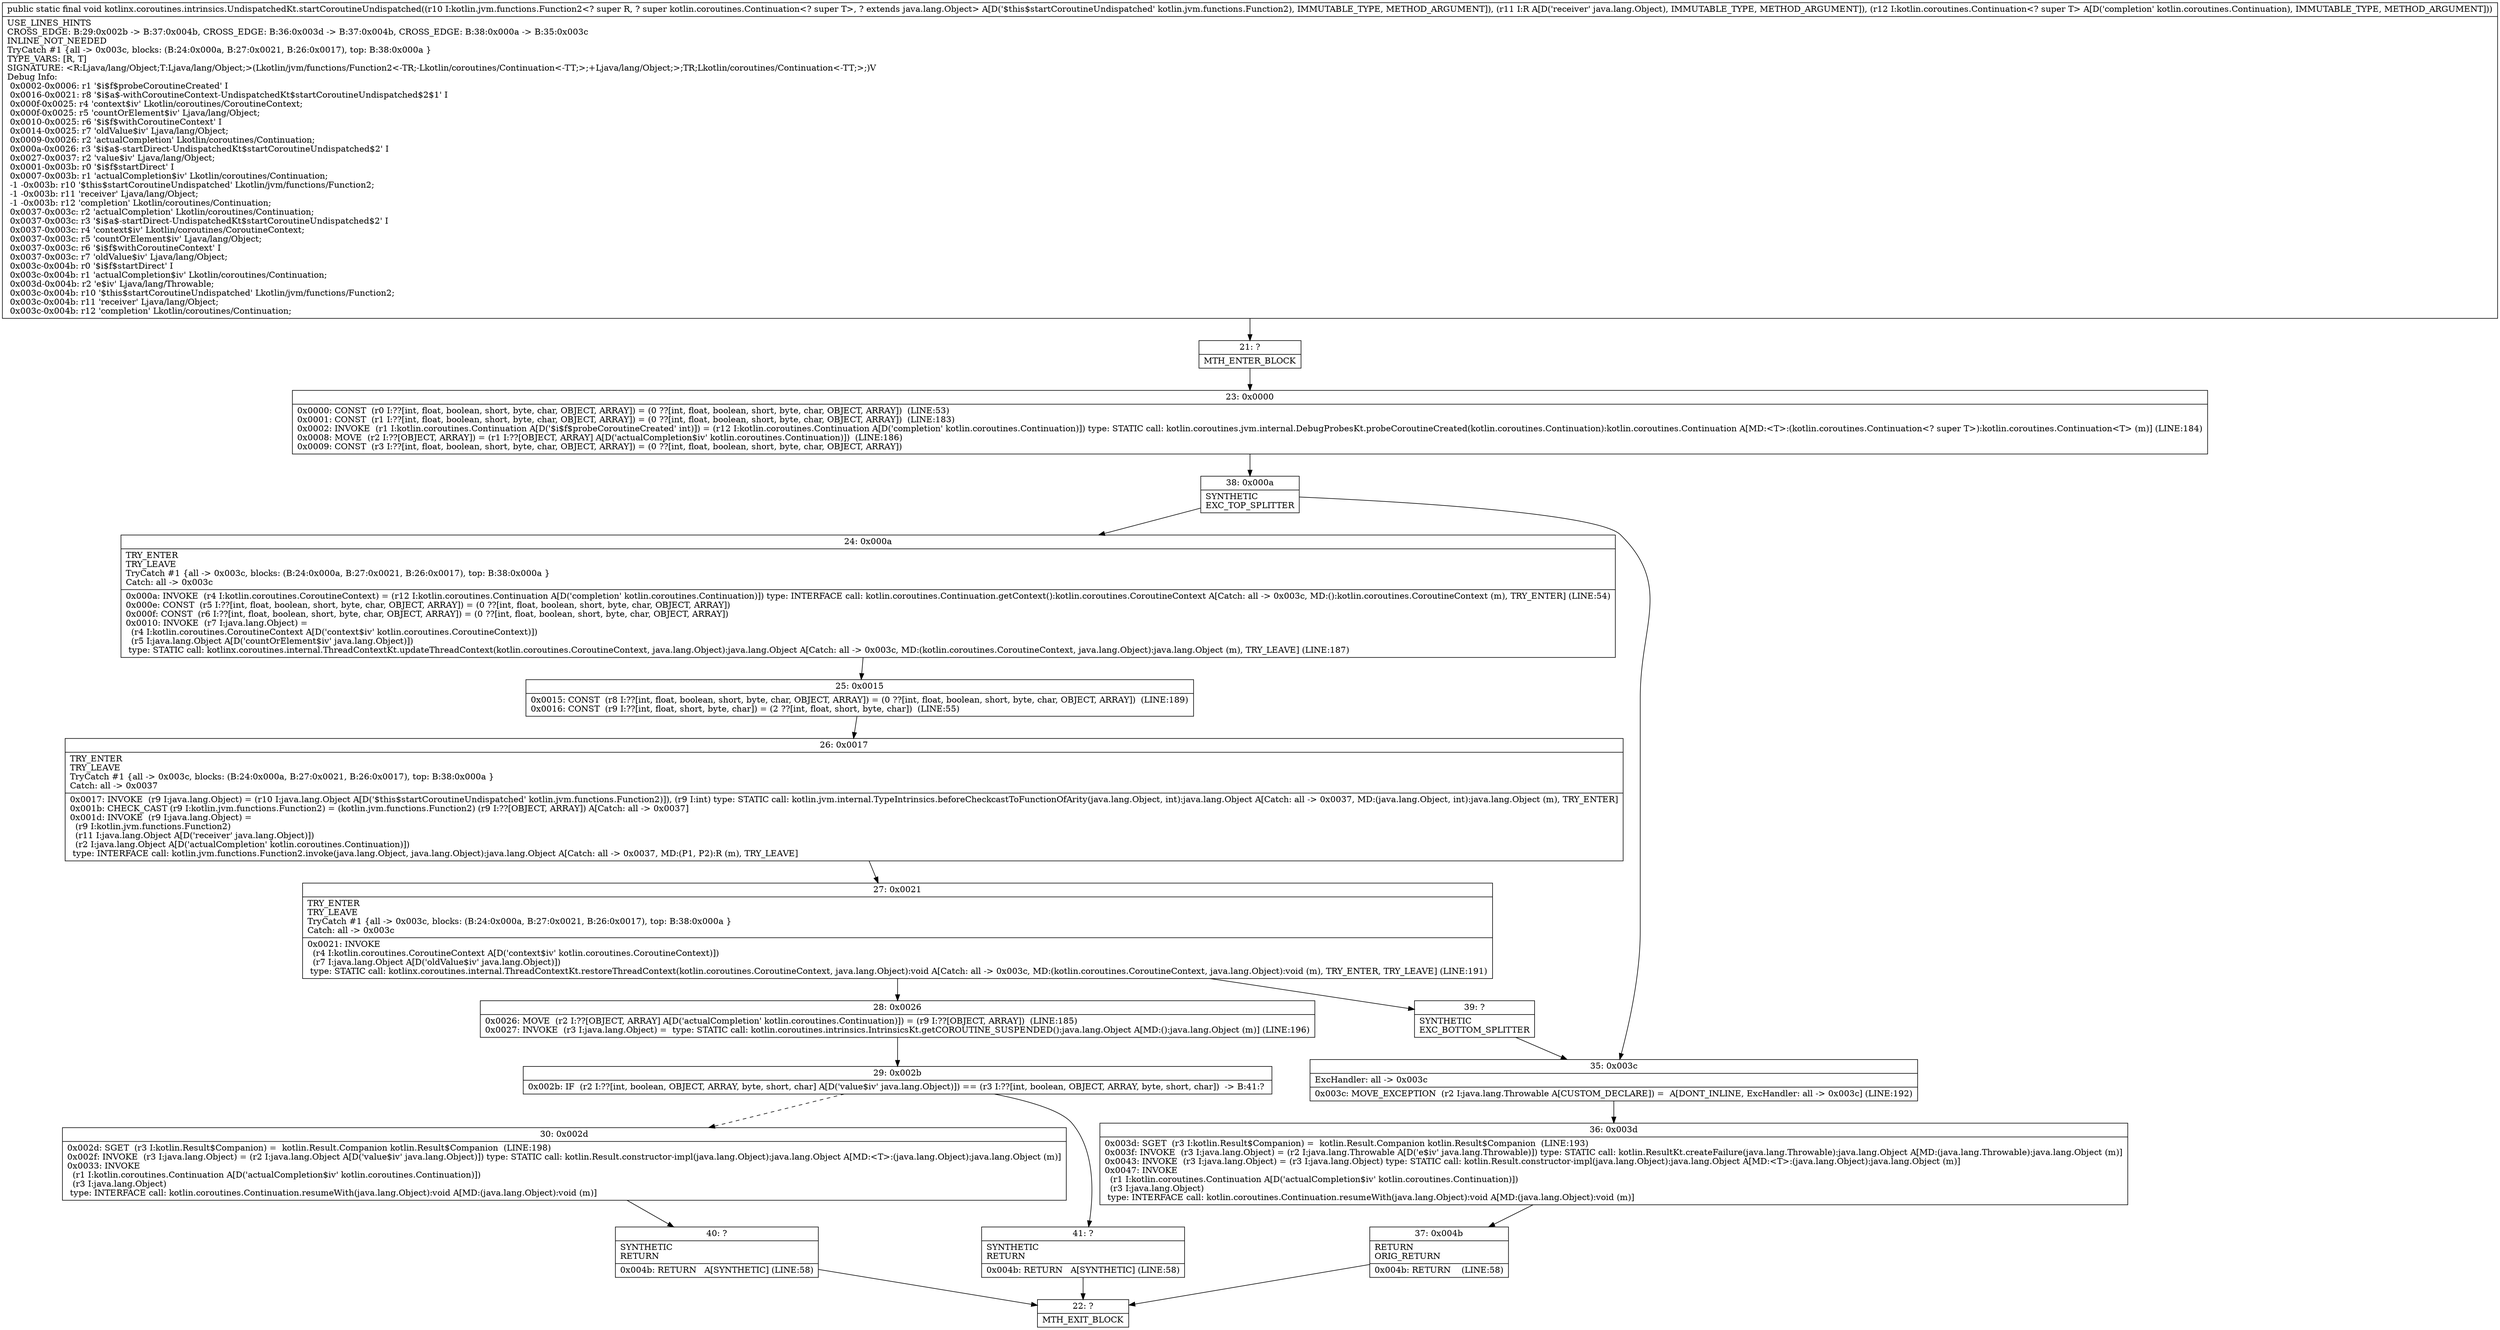 digraph "CFG forkotlinx.coroutines.intrinsics.UndispatchedKt.startCoroutineUndispatched(Lkotlin\/jvm\/functions\/Function2;Ljava\/lang\/Object;Lkotlin\/coroutines\/Continuation;)V" {
Node_21 [shape=record,label="{21\:\ ?|MTH_ENTER_BLOCK\l}"];
Node_23 [shape=record,label="{23\:\ 0x0000|0x0000: CONST  (r0 I:??[int, float, boolean, short, byte, char, OBJECT, ARRAY]) = (0 ??[int, float, boolean, short, byte, char, OBJECT, ARRAY])  (LINE:53)\l0x0001: CONST  (r1 I:??[int, float, boolean, short, byte, char, OBJECT, ARRAY]) = (0 ??[int, float, boolean, short, byte, char, OBJECT, ARRAY])  (LINE:183)\l0x0002: INVOKE  (r1 I:kotlin.coroutines.Continuation A[D('$i$f$probeCoroutineCreated' int)]) = (r12 I:kotlin.coroutines.Continuation A[D('completion' kotlin.coroutines.Continuation)]) type: STATIC call: kotlin.coroutines.jvm.internal.DebugProbesKt.probeCoroutineCreated(kotlin.coroutines.Continuation):kotlin.coroutines.Continuation A[MD:\<T\>:(kotlin.coroutines.Continuation\<? super T\>):kotlin.coroutines.Continuation\<T\> (m)] (LINE:184)\l0x0008: MOVE  (r2 I:??[OBJECT, ARRAY]) = (r1 I:??[OBJECT, ARRAY] A[D('actualCompletion$iv' kotlin.coroutines.Continuation)])  (LINE:186)\l0x0009: CONST  (r3 I:??[int, float, boolean, short, byte, char, OBJECT, ARRAY]) = (0 ??[int, float, boolean, short, byte, char, OBJECT, ARRAY]) \l}"];
Node_38 [shape=record,label="{38\:\ 0x000a|SYNTHETIC\lEXC_TOP_SPLITTER\l}"];
Node_24 [shape=record,label="{24\:\ 0x000a|TRY_ENTER\lTRY_LEAVE\lTryCatch #1 \{all \-\> 0x003c, blocks: (B:24:0x000a, B:27:0x0021, B:26:0x0017), top: B:38:0x000a \}\lCatch: all \-\> 0x003c\l|0x000a: INVOKE  (r4 I:kotlin.coroutines.CoroutineContext) = (r12 I:kotlin.coroutines.Continuation A[D('completion' kotlin.coroutines.Continuation)]) type: INTERFACE call: kotlin.coroutines.Continuation.getContext():kotlin.coroutines.CoroutineContext A[Catch: all \-\> 0x003c, MD:():kotlin.coroutines.CoroutineContext (m), TRY_ENTER] (LINE:54)\l0x000e: CONST  (r5 I:??[int, float, boolean, short, byte, char, OBJECT, ARRAY]) = (0 ??[int, float, boolean, short, byte, char, OBJECT, ARRAY]) \l0x000f: CONST  (r6 I:??[int, float, boolean, short, byte, char, OBJECT, ARRAY]) = (0 ??[int, float, boolean, short, byte, char, OBJECT, ARRAY]) \l0x0010: INVOKE  (r7 I:java.lang.Object) = \l  (r4 I:kotlin.coroutines.CoroutineContext A[D('context$iv' kotlin.coroutines.CoroutineContext)])\l  (r5 I:java.lang.Object A[D('countOrElement$iv' java.lang.Object)])\l type: STATIC call: kotlinx.coroutines.internal.ThreadContextKt.updateThreadContext(kotlin.coroutines.CoroutineContext, java.lang.Object):java.lang.Object A[Catch: all \-\> 0x003c, MD:(kotlin.coroutines.CoroutineContext, java.lang.Object):java.lang.Object (m), TRY_LEAVE] (LINE:187)\l}"];
Node_25 [shape=record,label="{25\:\ 0x0015|0x0015: CONST  (r8 I:??[int, float, boolean, short, byte, char, OBJECT, ARRAY]) = (0 ??[int, float, boolean, short, byte, char, OBJECT, ARRAY])  (LINE:189)\l0x0016: CONST  (r9 I:??[int, float, short, byte, char]) = (2 ??[int, float, short, byte, char])  (LINE:55)\l}"];
Node_26 [shape=record,label="{26\:\ 0x0017|TRY_ENTER\lTRY_LEAVE\lTryCatch #1 \{all \-\> 0x003c, blocks: (B:24:0x000a, B:27:0x0021, B:26:0x0017), top: B:38:0x000a \}\lCatch: all \-\> 0x0037\l|0x0017: INVOKE  (r9 I:java.lang.Object) = (r10 I:java.lang.Object A[D('$this$startCoroutineUndispatched' kotlin.jvm.functions.Function2)]), (r9 I:int) type: STATIC call: kotlin.jvm.internal.TypeIntrinsics.beforeCheckcastToFunctionOfArity(java.lang.Object, int):java.lang.Object A[Catch: all \-\> 0x0037, MD:(java.lang.Object, int):java.lang.Object (m), TRY_ENTER]\l0x001b: CHECK_CAST (r9 I:kotlin.jvm.functions.Function2) = (kotlin.jvm.functions.Function2) (r9 I:??[OBJECT, ARRAY]) A[Catch: all \-\> 0x0037]\l0x001d: INVOKE  (r9 I:java.lang.Object) = \l  (r9 I:kotlin.jvm.functions.Function2)\l  (r11 I:java.lang.Object A[D('receiver' java.lang.Object)])\l  (r2 I:java.lang.Object A[D('actualCompletion' kotlin.coroutines.Continuation)])\l type: INTERFACE call: kotlin.jvm.functions.Function2.invoke(java.lang.Object, java.lang.Object):java.lang.Object A[Catch: all \-\> 0x0037, MD:(P1, P2):R (m), TRY_LEAVE]\l}"];
Node_27 [shape=record,label="{27\:\ 0x0021|TRY_ENTER\lTRY_LEAVE\lTryCatch #1 \{all \-\> 0x003c, blocks: (B:24:0x000a, B:27:0x0021, B:26:0x0017), top: B:38:0x000a \}\lCatch: all \-\> 0x003c\l|0x0021: INVOKE  \l  (r4 I:kotlin.coroutines.CoroutineContext A[D('context$iv' kotlin.coroutines.CoroutineContext)])\l  (r7 I:java.lang.Object A[D('oldValue$iv' java.lang.Object)])\l type: STATIC call: kotlinx.coroutines.internal.ThreadContextKt.restoreThreadContext(kotlin.coroutines.CoroutineContext, java.lang.Object):void A[Catch: all \-\> 0x003c, MD:(kotlin.coroutines.CoroutineContext, java.lang.Object):void (m), TRY_ENTER, TRY_LEAVE] (LINE:191)\l}"];
Node_28 [shape=record,label="{28\:\ 0x0026|0x0026: MOVE  (r2 I:??[OBJECT, ARRAY] A[D('actualCompletion' kotlin.coroutines.Continuation)]) = (r9 I:??[OBJECT, ARRAY])  (LINE:185)\l0x0027: INVOKE  (r3 I:java.lang.Object) =  type: STATIC call: kotlin.coroutines.intrinsics.IntrinsicsKt.getCOROUTINE_SUSPENDED():java.lang.Object A[MD:():java.lang.Object (m)] (LINE:196)\l}"];
Node_29 [shape=record,label="{29\:\ 0x002b|0x002b: IF  (r2 I:??[int, boolean, OBJECT, ARRAY, byte, short, char] A[D('value$iv' java.lang.Object)]) == (r3 I:??[int, boolean, OBJECT, ARRAY, byte, short, char])  \-\> B:41:? \l}"];
Node_30 [shape=record,label="{30\:\ 0x002d|0x002d: SGET  (r3 I:kotlin.Result$Companion) =  kotlin.Result.Companion kotlin.Result$Companion  (LINE:198)\l0x002f: INVOKE  (r3 I:java.lang.Object) = (r2 I:java.lang.Object A[D('value$iv' java.lang.Object)]) type: STATIC call: kotlin.Result.constructor\-impl(java.lang.Object):java.lang.Object A[MD:\<T\>:(java.lang.Object):java.lang.Object (m)]\l0x0033: INVOKE  \l  (r1 I:kotlin.coroutines.Continuation A[D('actualCompletion$iv' kotlin.coroutines.Continuation)])\l  (r3 I:java.lang.Object)\l type: INTERFACE call: kotlin.coroutines.Continuation.resumeWith(java.lang.Object):void A[MD:(java.lang.Object):void (m)]\l}"];
Node_40 [shape=record,label="{40\:\ ?|SYNTHETIC\lRETURN\l|0x004b: RETURN   A[SYNTHETIC] (LINE:58)\l}"];
Node_22 [shape=record,label="{22\:\ ?|MTH_EXIT_BLOCK\l}"];
Node_41 [shape=record,label="{41\:\ ?|SYNTHETIC\lRETURN\l|0x004b: RETURN   A[SYNTHETIC] (LINE:58)\l}"];
Node_39 [shape=record,label="{39\:\ ?|SYNTHETIC\lEXC_BOTTOM_SPLITTER\l}"];
Node_35 [shape=record,label="{35\:\ 0x003c|ExcHandler: all \-\> 0x003c\l|0x003c: MOVE_EXCEPTION  (r2 I:java.lang.Throwable A[CUSTOM_DECLARE]) =  A[DONT_INLINE, ExcHandler: all \-\> 0x003c] (LINE:192)\l}"];
Node_36 [shape=record,label="{36\:\ 0x003d|0x003d: SGET  (r3 I:kotlin.Result$Companion) =  kotlin.Result.Companion kotlin.Result$Companion  (LINE:193)\l0x003f: INVOKE  (r3 I:java.lang.Object) = (r2 I:java.lang.Throwable A[D('e$iv' java.lang.Throwable)]) type: STATIC call: kotlin.ResultKt.createFailure(java.lang.Throwable):java.lang.Object A[MD:(java.lang.Throwable):java.lang.Object (m)]\l0x0043: INVOKE  (r3 I:java.lang.Object) = (r3 I:java.lang.Object) type: STATIC call: kotlin.Result.constructor\-impl(java.lang.Object):java.lang.Object A[MD:\<T\>:(java.lang.Object):java.lang.Object (m)]\l0x0047: INVOKE  \l  (r1 I:kotlin.coroutines.Continuation A[D('actualCompletion$iv' kotlin.coroutines.Continuation)])\l  (r3 I:java.lang.Object)\l type: INTERFACE call: kotlin.coroutines.Continuation.resumeWith(java.lang.Object):void A[MD:(java.lang.Object):void (m)]\l}"];
Node_37 [shape=record,label="{37\:\ 0x004b|RETURN\lORIG_RETURN\l|0x004b: RETURN    (LINE:58)\l}"];
MethodNode[shape=record,label="{public static final void kotlinx.coroutines.intrinsics.UndispatchedKt.startCoroutineUndispatched((r10 I:kotlin.jvm.functions.Function2\<? super R, ? super kotlin.coroutines.Continuation\<? super T\>, ? extends java.lang.Object\> A[D('$this$startCoroutineUndispatched' kotlin.jvm.functions.Function2), IMMUTABLE_TYPE, METHOD_ARGUMENT]), (r11 I:R A[D('receiver' java.lang.Object), IMMUTABLE_TYPE, METHOD_ARGUMENT]), (r12 I:kotlin.coroutines.Continuation\<? super T\> A[D('completion' kotlin.coroutines.Continuation), IMMUTABLE_TYPE, METHOD_ARGUMENT]))  | USE_LINES_HINTS\lCROSS_EDGE: B:29:0x002b \-\> B:37:0x004b, CROSS_EDGE: B:36:0x003d \-\> B:37:0x004b, CROSS_EDGE: B:38:0x000a \-\> B:35:0x003c\lINLINE_NOT_NEEDED\lTryCatch #1 \{all \-\> 0x003c, blocks: (B:24:0x000a, B:27:0x0021, B:26:0x0017), top: B:38:0x000a \}\lTYPE_VARS: [R, T]\lSIGNATURE: \<R:Ljava\/lang\/Object;T:Ljava\/lang\/Object;\>(Lkotlin\/jvm\/functions\/Function2\<\-TR;\-Lkotlin\/coroutines\/Continuation\<\-TT;\>;+Ljava\/lang\/Object;\>;TR;Lkotlin\/coroutines\/Continuation\<\-TT;\>;)V\lDebug Info:\l  0x0002\-0x0006: r1 '$i$f$probeCoroutineCreated' I\l  0x0016\-0x0021: r8 '$i$a$\-withCoroutineContext\-UndispatchedKt$startCoroutineUndispatched$2$1' I\l  0x000f\-0x0025: r4 'context$iv' Lkotlin\/coroutines\/CoroutineContext;\l  0x000f\-0x0025: r5 'countOrElement$iv' Ljava\/lang\/Object;\l  0x0010\-0x0025: r6 '$i$f$withCoroutineContext' I\l  0x0014\-0x0025: r7 'oldValue$iv' Ljava\/lang\/Object;\l  0x0009\-0x0026: r2 'actualCompletion' Lkotlin\/coroutines\/Continuation;\l  0x000a\-0x0026: r3 '$i$a$\-startDirect\-UndispatchedKt$startCoroutineUndispatched$2' I\l  0x0027\-0x0037: r2 'value$iv' Ljava\/lang\/Object;\l  0x0001\-0x003b: r0 '$i$f$startDirect' I\l  0x0007\-0x003b: r1 'actualCompletion$iv' Lkotlin\/coroutines\/Continuation;\l  \-1 \-0x003b: r10 '$this$startCoroutineUndispatched' Lkotlin\/jvm\/functions\/Function2;\l  \-1 \-0x003b: r11 'receiver' Ljava\/lang\/Object;\l  \-1 \-0x003b: r12 'completion' Lkotlin\/coroutines\/Continuation;\l  0x0037\-0x003c: r2 'actualCompletion' Lkotlin\/coroutines\/Continuation;\l  0x0037\-0x003c: r3 '$i$a$\-startDirect\-UndispatchedKt$startCoroutineUndispatched$2' I\l  0x0037\-0x003c: r4 'context$iv' Lkotlin\/coroutines\/CoroutineContext;\l  0x0037\-0x003c: r5 'countOrElement$iv' Ljava\/lang\/Object;\l  0x0037\-0x003c: r6 '$i$f$withCoroutineContext' I\l  0x0037\-0x003c: r7 'oldValue$iv' Ljava\/lang\/Object;\l  0x003c\-0x004b: r0 '$i$f$startDirect' I\l  0x003c\-0x004b: r1 'actualCompletion$iv' Lkotlin\/coroutines\/Continuation;\l  0x003d\-0x004b: r2 'e$iv' Ljava\/lang\/Throwable;\l  0x003c\-0x004b: r10 '$this$startCoroutineUndispatched' Lkotlin\/jvm\/functions\/Function2;\l  0x003c\-0x004b: r11 'receiver' Ljava\/lang\/Object;\l  0x003c\-0x004b: r12 'completion' Lkotlin\/coroutines\/Continuation;\l}"];
MethodNode -> Node_21;Node_21 -> Node_23;
Node_23 -> Node_38;
Node_38 -> Node_24;
Node_38 -> Node_35;
Node_24 -> Node_25;
Node_25 -> Node_26;
Node_26 -> Node_27;
Node_27 -> Node_28;
Node_27 -> Node_39;
Node_28 -> Node_29;
Node_29 -> Node_30[style=dashed];
Node_29 -> Node_41;
Node_30 -> Node_40;
Node_40 -> Node_22;
Node_41 -> Node_22;
Node_39 -> Node_35;
Node_35 -> Node_36;
Node_36 -> Node_37;
Node_37 -> Node_22;
}

